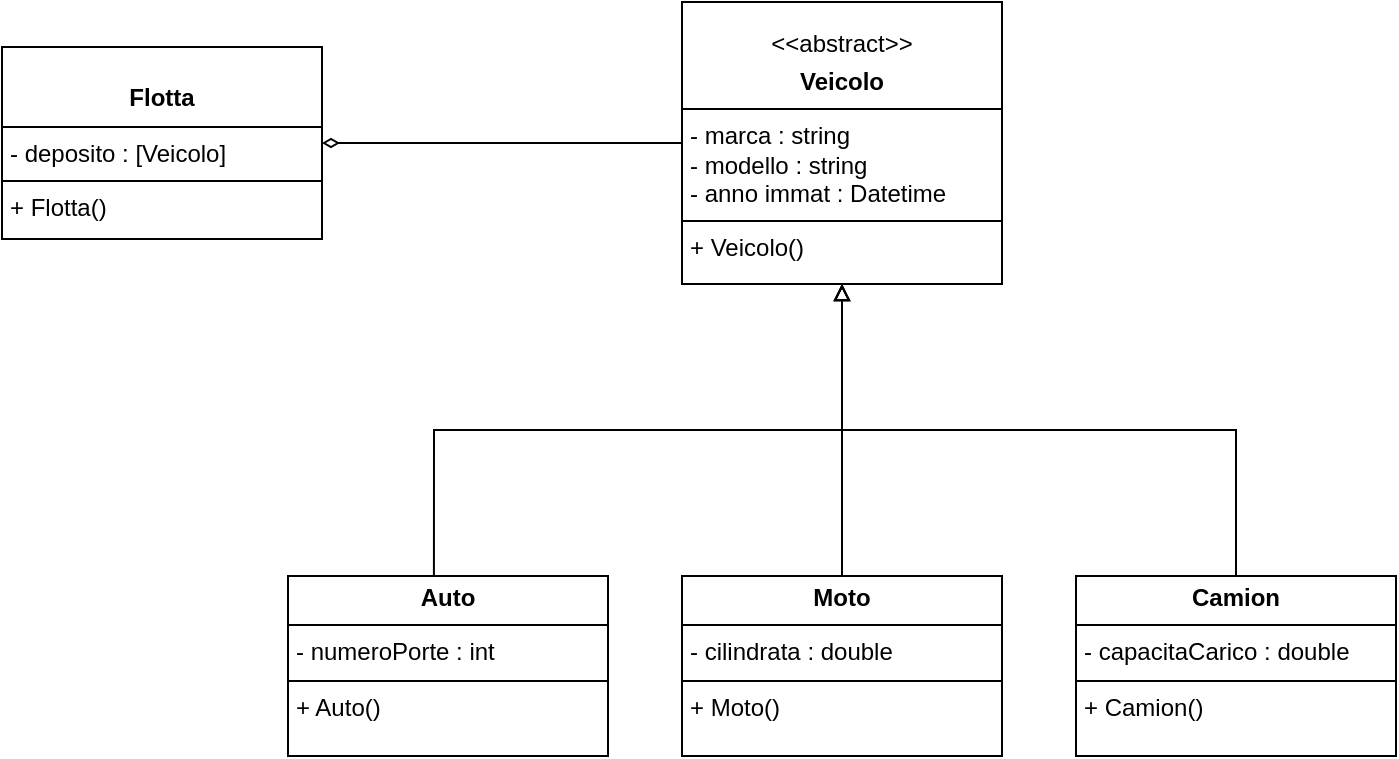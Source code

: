 <mxfile version="24.0.4" type="device">
  <diagram name="Pagina-1" id="48TQ890hS6nOaFPziNhx">
    <mxGraphModel dx="864" dy="516" grid="0" gridSize="10" guides="1" tooltips="1" connect="1" arrows="1" fold="1" page="1" pageScale="1" pageWidth="827" pageHeight="1169" math="0" shadow="0">
      <root>
        <mxCell id="0" />
        <mxCell id="1" parent="0" />
        <mxCell id="XOkB63thvR-ctd3YReet-19" style="edgeStyle=orthogonalEdgeStyle;rounded=0;orthogonalLoop=1;jettySize=auto;html=1;exitX=0;exitY=0.5;exitDx=0;exitDy=0;endArrow=diamondThin;endFill=0;" edge="1" parent="1" source="XOkB63thvR-ctd3YReet-7" target="XOkB63thvR-ctd3YReet-18">
          <mxGeometry relative="1" as="geometry" />
        </mxCell>
        <mxCell id="XOkB63thvR-ctd3YReet-7" value="&lt;div style=&quot;text-align: center;&quot;&gt;&lt;br&gt;&lt;/div&gt;&lt;div style=&quot;text-align: center;&quot;&gt;&amp;lt;&amp;lt;abstract&amp;gt;&amp;gt;&lt;/div&gt;&lt;p style=&quot;margin:0px;margin-top:4px;text-align:center;&quot;&gt;&lt;b&gt;Veicolo&lt;br&gt;&lt;/b&gt;&lt;/p&gt;&lt;hr size=&quot;1&quot; style=&quot;border-style:solid;&quot;&gt;&lt;p style=&quot;margin:0px;margin-left:4px;&quot;&gt;- marca : string&lt;br&gt;&lt;/p&gt;&lt;p style=&quot;margin:0px;margin-left:4px;&quot;&gt;- modello : string&lt;br&gt;&lt;/p&gt;&lt;p style=&quot;margin:0px;margin-left:4px;&quot;&gt;- anno immat : Datetime&lt;br&gt;&lt;/p&gt;&lt;hr size=&quot;1&quot; style=&quot;border-style:solid;&quot;&gt;&lt;p style=&quot;margin:0px;margin-left:4px;&quot;&gt;+ Veicolo()&lt;/p&gt;" style="verticalAlign=top;align=left;overflow=fill;html=1;whiteSpace=wrap;" vertex="1" parent="1">
          <mxGeometry x="371" y="190" width="160" height="141" as="geometry" />
        </mxCell>
        <mxCell id="XOkB63thvR-ctd3YReet-11" style="edgeStyle=orthogonalEdgeStyle;rounded=0;orthogonalLoop=1;jettySize=auto;html=1;exitX=0.456;exitY=0.011;exitDx=0;exitDy=0;exitPerimeter=0;endArrow=block;endFill=0;" edge="1" parent="1" source="XOkB63thvR-ctd3YReet-8" target="XOkB63thvR-ctd3YReet-7">
          <mxGeometry relative="1" as="geometry" />
        </mxCell>
        <mxCell id="XOkB63thvR-ctd3YReet-8" value="&lt;p style=&quot;margin:0px;margin-top:4px;text-align:center;&quot;&gt;&lt;b&gt;Auto&lt;/b&gt;&lt;/p&gt;&lt;hr size=&quot;1&quot; style=&quot;border-style:solid;&quot;&gt;&lt;p style=&quot;margin:0px;margin-left:4px;&quot;&gt;- numeroPorte : int&lt;/p&gt;&lt;hr size=&quot;1&quot; style=&quot;border-style:solid;&quot;&gt;&lt;p style=&quot;margin:0px;margin-left:4px;&quot;&gt;+ Auto()&lt;/p&gt;" style="verticalAlign=top;align=left;overflow=fill;html=1;whiteSpace=wrap;" vertex="1" parent="1">
          <mxGeometry x="174" y="477" width="160" height="90" as="geometry" />
        </mxCell>
        <mxCell id="XOkB63thvR-ctd3YReet-12" style="edgeStyle=orthogonalEdgeStyle;rounded=0;orthogonalLoop=1;jettySize=auto;html=1;exitX=0.5;exitY=0;exitDx=0;exitDy=0;entryX=0.5;entryY=1;entryDx=0;entryDy=0;endArrow=block;endFill=0;" edge="1" parent="1" source="XOkB63thvR-ctd3YReet-9" target="XOkB63thvR-ctd3YReet-7">
          <mxGeometry relative="1" as="geometry">
            <mxPoint x="451" y="367" as="targetPoint" />
          </mxGeometry>
        </mxCell>
        <mxCell id="XOkB63thvR-ctd3YReet-9" value="&lt;p style=&quot;margin:0px;margin-top:4px;text-align:center;&quot;&gt;&lt;b&gt;Moto&lt;/b&gt;&lt;/p&gt;&lt;hr size=&quot;1&quot; style=&quot;border-style:solid;&quot;&gt;&lt;p style=&quot;margin:0px;margin-left:4px;&quot;&gt;- cilindrata : double&lt;/p&gt;&lt;hr size=&quot;1&quot; style=&quot;border-style:solid;&quot;&gt;&lt;p style=&quot;margin:0px;margin-left:4px;&quot;&gt;+ Moto()&lt;/p&gt;" style="verticalAlign=top;align=left;overflow=fill;html=1;whiteSpace=wrap;" vertex="1" parent="1">
          <mxGeometry x="371" y="477" width="160" height="90" as="geometry" />
        </mxCell>
        <mxCell id="XOkB63thvR-ctd3YReet-13" style="edgeStyle=orthogonalEdgeStyle;rounded=0;orthogonalLoop=1;jettySize=auto;html=1;exitX=0.5;exitY=0;exitDx=0;exitDy=0;endArrow=block;endFill=0;" edge="1" parent="1" source="XOkB63thvR-ctd3YReet-10" target="XOkB63thvR-ctd3YReet-7">
          <mxGeometry relative="1" as="geometry" />
        </mxCell>
        <mxCell id="XOkB63thvR-ctd3YReet-10" value="&lt;p style=&quot;margin:0px;margin-top:4px;text-align:center;&quot;&gt;&lt;b&gt;Camion&lt;/b&gt;&lt;/p&gt;&lt;hr size=&quot;1&quot; style=&quot;border-style:solid;&quot;&gt;&lt;p style=&quot;margin:0px;margin-left:4px;&quot;&gt;- capacitaCarico : double&lt;/p&gt;&lt;hr size=&quot;1&quot; style=&quot;border-style:solid;&quot;&gt;&lt;p style=&quot;margin:0px;margin-left:4px;&quot;&gt;+ Camion()&lt;/p&gt;" style="verticalAlign=top;align=left;overflow=fill;html=1;whiteSpace=wrap;" vertex="1" parent="1">
          <mxGeometry x="568" y="477" width="160" height="90" as="geometry" />
        </mxCell>
        <mxCell id="XOkB63thvR-ctd3YReet-18" value="&lt;div style=&quot;text-align: center;&quot;&gt;&lt;br&gt;&lt;/div&gt;&lt;p style=&quot;margin:0px;margin-top:4px;text-align:center;&quot;&gt;&lt;b&gt;Flotta&lt;/b&gt;&lt;/p&gt;&lt;hr size=&quot;1&quot; style=&quot;border-style:solid;&quot;&gt;&lt;p style=&quot;margin:0px;margin-left:4px;&quot;&gt;- deposito : [Veicolo]&lt;/p&gt;&lt;hr size=&quot;1&quot; style=&quot;border-style:solid;&quot;&gt;&lt;p style=&quot;margin:0px;margin-left:4px;&quot;&gt;+ Flotta()&lt;/p&gt;" style="verticalAlign=top;align=left;overflow=fill;html=1;whiteSpace=wrap;" vertex="1" parent="1">
          <mxGeometry x="31" y="212.5" width="160" height="96" as="geometry" />
        </mxCell>
      </root>
    </mxGraphModel>
  </diagram>
</mxfile>
